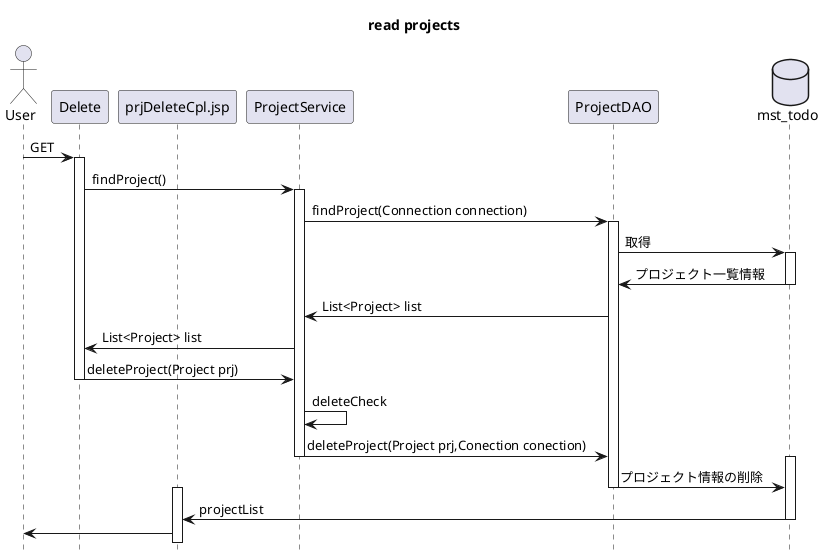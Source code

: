 @startuml

title read projects

'シーケンスの縦線の下部にシーケンスボックスを出すかどうか(hideで出さない)指定する.'
hide footbox

'アクター'
actor User as user

participant Delete as controller
participant prjDeleteCpl.jsp as service1
participant ProjectService as service2
participant ProjectDAO as dao1
database mst_todo as projects


'遷移'
user -> controller :GET

activate controller
controller -> service2 :findProject()

activate service2
service2 -> dao1 :findProject(Connection connection)

activate dao1
dao1 -> projects :取得
' SELECT * FROM project ORDER BY deadline ASC;

activate projects
projects -> dao1 :プロジェクト一覧情報
deactivate projects

dao1 -> service2 :List<Project> list

service2 -> controller :List<Project> list

controller -> service2 :deleteProject(Project prj)
deactivate controller

service2 -> service2 :deleteCheck

service2 -> dao1 :deleteProject(Project prj,Conection conection)
deactivate service2

activate projects
dao1 -> projects :プロジェクト情報の削除
deactivate dao1

activate service1
projects -> service1 :projectList
deactivate projects

service1 -> user

@enduml

